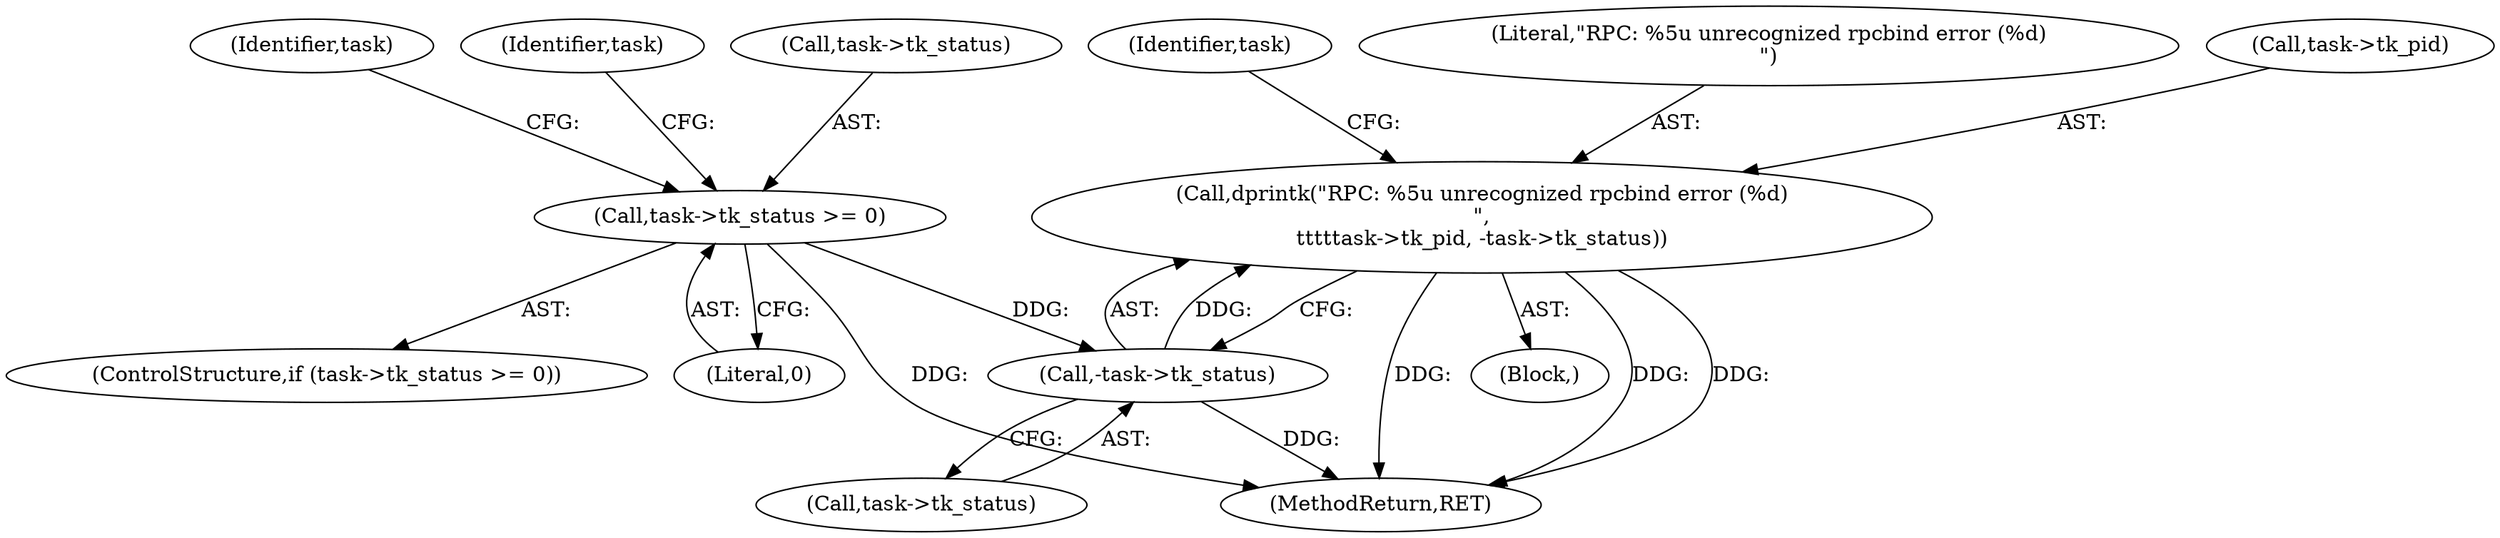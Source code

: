 digraph "0_linux_0b760113a3a155269a3fba93a409c640031dd68f_0@pointer" {
"1000251" [label="(Call,dprintk(\"RPC: %5u unrecognized rpcbind error (%d)\n\",\n\t\t\t\ttask->tk_pid, -task->tk_status))"];
"1000256" [label="(Call,-task->tk_status)"];
"1000112" [label="(Call,task->tk_status >= 0)"];
"1000251" [label="(Call,dprintk(\"RPC: %5u unrecognized rpcbind error (%d)\n\",\n\t\t\t\ttask->tk_pid, -task->tk_status))"];
"1000261" [label="(Identifier,task)"];
"1000257" [label="(Call,task->tk_status)"];
"1000116" [label="(Literal,0)"];
"1000252" [label="(Literal,\"RPC: %5u unrecognized rpcbind error (%d)\n\")"];
"1000112" [label="(Call,task->tk_status >= 0)"];
"1000270" [label="(MethodReturn,RET)"];
"1000111" [label="(ControlStructure,if (task->tk_status >= 0))"];
"1000119" [label="(Identifier,task)"];
"1000256" [label="(Call,-task->tk_status)"];
"1000253" [label="(Call,task->tk_pid)"];
"1000133" [label="(Identifier,task)"];
"1000113" [label="(Call,task->tk_status)"];
"1000135" [label="(Block,)"];
"1000251" -> "1000135"  [label="AST: "];
"1000251" -> "1000256"  [label="CFG: "];
"1000252" -> "1000251"  [label="AST: "];
"1000253" -> "1000251"  [label="AST: "];
"1000256" -> "1000251"  [label="AST: "];
"1000261" -> "1000251"  [label="CFG: "];
"1000251" -> "1000270"  [label="DDG: "];
"1000251" -> "1000270"  [label="DDG: "];
"1000251" -> "1000270"  [label="DDG: "];
"1000256" -> "1000251"  [label="DDG: "];
"1000256" -> "1000257"  [label="CFG: "];
"1000257" -> "1000256"  [label="AST: "];
"1000256" -> "1000270"  [label="DDG: "];
"1000112" -> "1000256"  [label="DDG: "];
"1000112" -> "1000111"  [label="AST: "];
"1000112" -> "1000116"  [label="CFG: "];
"1000113" -> "1000112"  [label="AST: "];
"1000116" -> "1000112"  [label="AST: "];
"1000119" -> "1000112"  [label="CFG: "];
"1000133" -> "1000112"  [label="CFG: "];
"1000112" -> "1000270"  [label="DDG: "];
}
